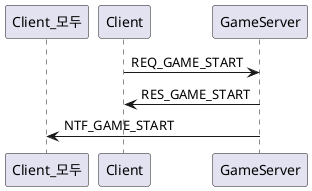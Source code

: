 @startuml
participant Client_모두
participant Client
participant GameServer
Client -> GameServer: REQ_GAME_START
Client <- GameServer: RES_GAME_START
Client_모두 <- GameServer: NTF_GAME_START
@enduml
